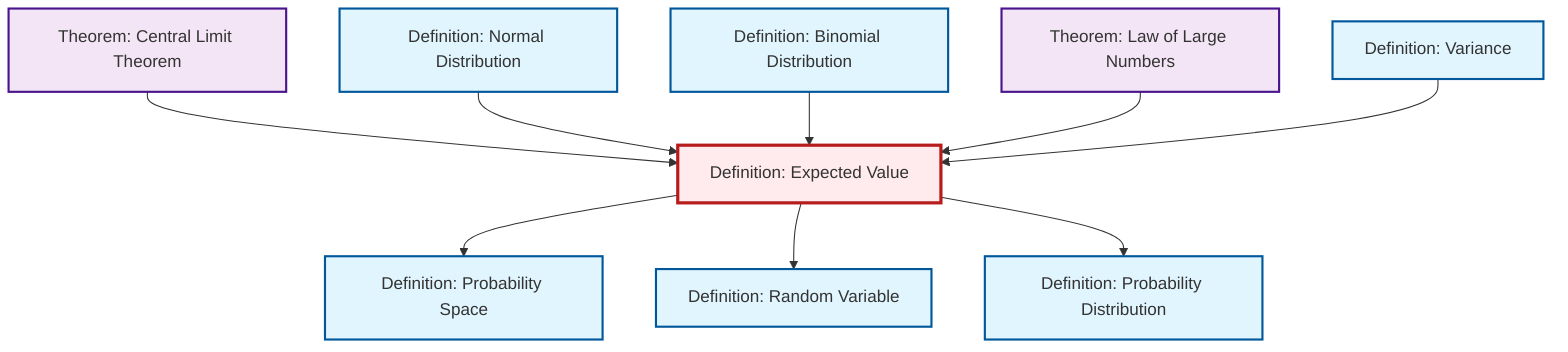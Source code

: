 graph TD
    classDef definition fill:#e1f5fe,stroke:#01579b,stroke-width:2px
    classDef theorem fill:#f3e5f5,stroke:#4a148c,stroke-width:2px
    classDef axiom fill:#fff3e0,stroke:#e65100,stroke-width:2px
    classDef example fill:#e8f5e9,stroke:#1b5e20,stroke-width:2px
    classDef current fill:#ffebee,stroke:#b71c1c,stroke-width:3px
    def-probability-distribution["Definition: Probability Distribution"]:::definition
    def-binomial-distribution["Definition: Binomial Distribution"]:::definition
    thm-law-of-large-numbers["Theorem: Law of Large Numbers"]:::theorem
    def-random-variable["Definition: Random Variable"]:::definition
    thm-central-limit["Theorem: Central Limit Theorem"]:::theorem
    def-variance["Definition: Variance"]:::definition
    def-expectation["Definition: Expected Value"]:::definition
    def-probability-space["Definition: Probability Space"]:::definition
    def-normal-distribution["Definition: Normal Distribution"]:::definition
    def-expectation --> def-probability-space
    thm-central-limit --> def-expectation
    def-expectation --> def-random-variable
    def-normal-distribution --> def-expectation
    def-binomial-distribution --> def-expectation
    thm-law-of-large-numbers --> def-expectation
    def-variance --> def-expectation
    def-expectation --> def-probability-distribution
    class def-expectation current